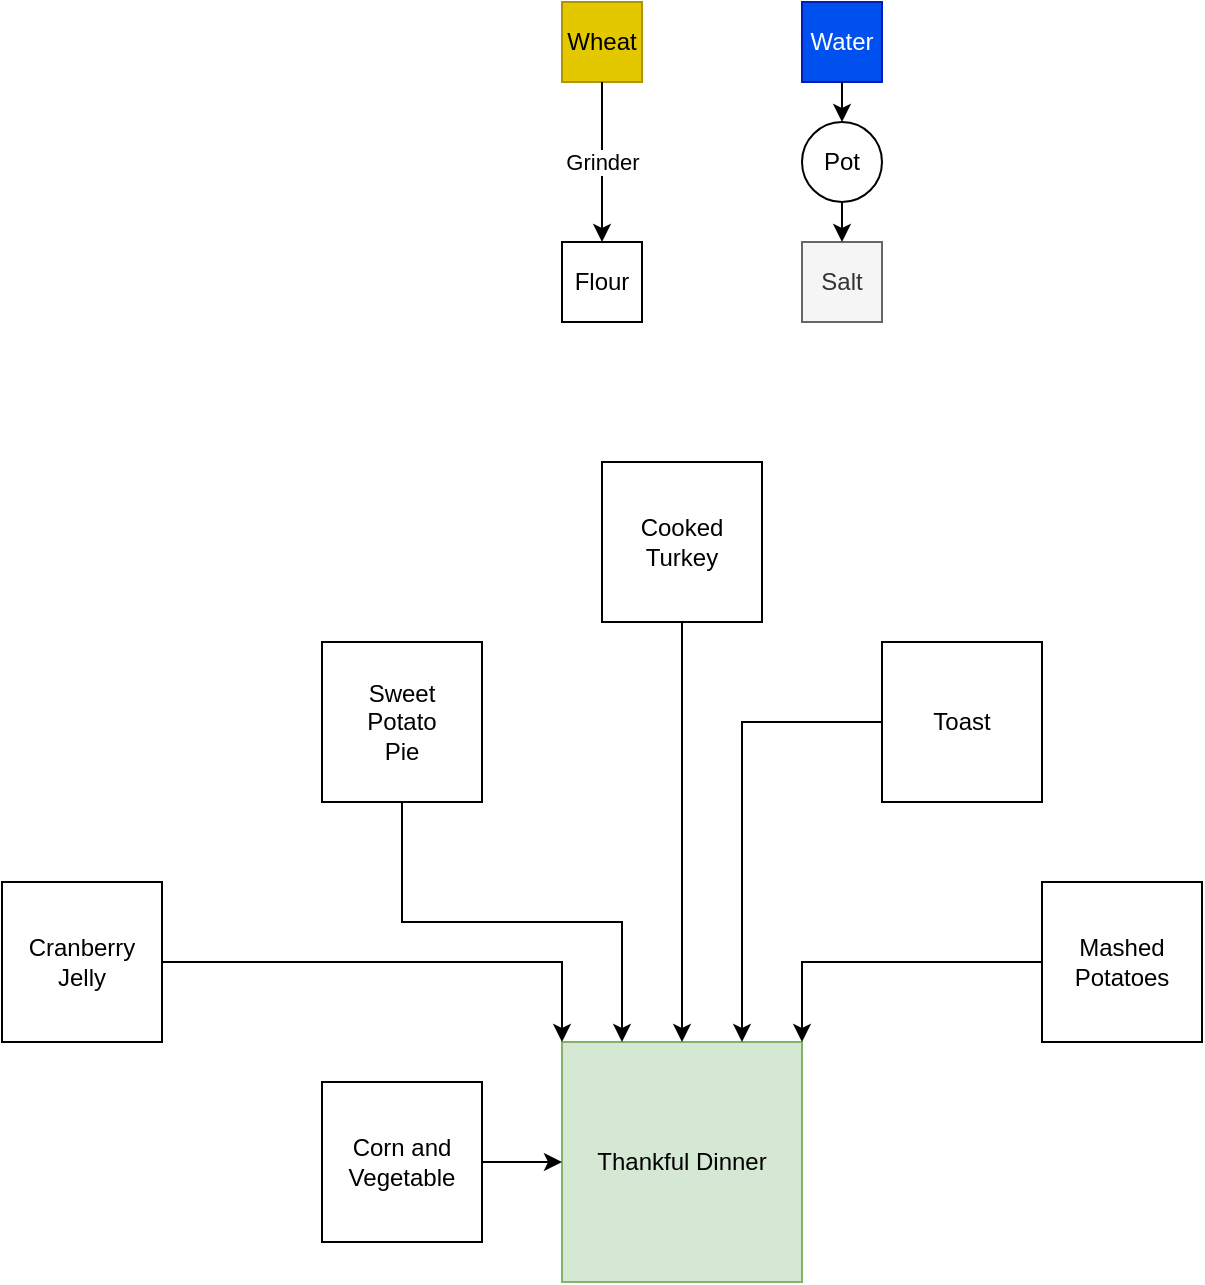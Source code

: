 <mxfile version="13.6.5" type="github">
  <diagram id="E6Eq9M-jHGRb96KLQHYH" name="Page-1">
    <mxGraphModel dx="1576" dy="1190" grid="1" gridSize="10" guides="1" tooltips="1" connect="1" arrows="1" fold="1" page="1" pageScale="1" pageWidth="827" pageHeight="1169" math="0" shadow="0">
      <root>
        <mxCell id="0" />
        <mxCell id="1" parent="0" />
        <mxCell id="uMygsS5gmDRHOYHxsyQk-1" value="Wheat" style="rounded=0;whiteSpace=wrap;html=1;fillColor=#e3c800;strokeColor=#B09500;" parent="1" vertex="1">
          <mxGeometry x="200" y="120" width="40" height="40" as="geometry" />
        </mxCell>
        <mxCell id="uMygsS5gmDRHOYHxsyQk-2" value="" style="endArrow=classic;html=1;fontColor=#000000;exitX=0.5;exitY=1;exitDx=0;exitDy=0;entryX=0.5;entryY=0;entryDx=0;entryDy=0;" parent="1" source="uMygsS5gmDRHOYHxsyQk-1" edge="1" target="aaTEEqOqEQQ5uZbAnoPO-1">
          <mxGeometry relative="1" as="geometry">
            <mxPoint x="240" y="210" as="sourcePoint" />
            <mxPoint x="220" y="200" as="targetPoint" />
          </mxGeometry>
        </mxCell>
        <mxCell id="uMygsS5gmDRHOYHxsyQk-3" value="Grinder" style="edgeLabel;resizable=0;html=1;align=center;verticalAlign=middle;" parent="uMygsS5gmDRHOYHxsyQk-2" connectable="0" vertex="1">
          <mxGeometry relative="1" as="geometry" />
        </mxCell>
        <mxCell id="uMygsS5gmDRHOYHxsyQk-4" value="Water" style="rounded=0;whiteSpace=wrap;html=1;fontColor=#ffffff;fillColor=#0050ef;strokeColor=#001DBC;" parent="1" vertex="1">
          <mxGeometry x="320" y="120" width="40" height="40" as="geometry" />
        </mxCell>
        <mxCell id="uMygsS5gmDRHOYHxsyQk-7" value="Salt" style="rounded=0;whiteSpace=wrap;html=1;fillColor=#f5f5f5;strokeColor=#666666;fontColor=#333333;" parent="1" vertex="1">
          <mxGeometry x="320" y="240" width="40" height="40" as="geometry" />
        </mxCell>
        <mxCell id="aaTEEqOqEQQ5uZbAnoPO-1" value="Flour" style="rounded=0;whiteSpace=wrap;html=1;fontColor=#000000;" vertex="1" parent="1">
          <mxGeometry x="200" y="240" width="40" height="40" as="geometry" />
        </mxCell>
        <mxCell id="aaTEEqOqEQQ5uZbAnoPO-2" value="Pot" style="ellipse;whiteSpace=wrap;html=1;aspect=fixed;fontColor=#000000;" vertex="1" parent="1">
          <mxGeometry x="320" y="180" width="40" height="40" as="geometry" />
        </mxCell>
        <mxCell id="aaTEEqOqEQQ5uZbAnoPO-6" value="" style="endArrow=classic;html=1;fontColor=#000000;entryX=0.5;entryY=0;entryDx=0;entryDy=0;exitX=0.5;exitY=1;exitDx=0;exitDy=0;" edge="1" parent="1" source="uMygsS5gmDRHOYHxsyQk-4" target="aaTEEqOqEQQ5uZbAnoPO-2">
          <mxGeometry width="50" height="50" relative="1" as="geometry">
            <mxPoint x="310" y="240" as="sourcePoint" />
            <mxPoint x="360" y="190" as="targetPoint" />
          </mxGeometry>
        </mxCell>
        <mxCell id="aaTEEqOqEQQ5uZbAnoPO-7" value="" style="endArrow=classic;html=1;fontColor=#000000;entryX=0.5;entryY=0;entryDx=0;entryDy=0;exitX=0.5;exitY=1;exitDx=0;exitDy=0;" edge="1" parent="1" source="aaTEEqOqEQQ5uZbAnoPO-2" target="uMygsS5gmDRHOYHxsyQk-7">
          <mxGeometry width="50" height="50" relative="1" as="geometry">
            <mxPoint x="280" y="330" as="sourcePoint" />
            <mxPoint x="330" y="280" as="targetPoint" />
          </mxGeometry>
        </mxCell>
        <mxCell id="aaTEEqOqEQQ5uZbAnoPO-9" value="Thankful Dinner" style="whiteSpace=wrap;html=1;aspect=fixed;fillColor=#d5e8d4;strokeColor=#82b366;" vertex="1" parent="1">
          <mxGeometry x="200" y="640" width="120" height="120" as="geometry" />
        </mxCell>
        <mxCell id="aaTEEqOqEQQ5uZbAnoPO-18" style="edgeStyle=orthogonalEdgeStyle;rounded=0;orthogonalLoop=1;jettySize=auto;html=1;entryX=0;entryY=0;entryDx=0;entryDy=0;fontColor=#000000;" edge="1" parent="1" source="aaTEEqOqEQQ5uZbAnoPO-10" target="aaTEEqOqEQQ5uZbAnoPO-9">
          <mxGeometry relative="1" as="geometry" />
        </mxCell>
        <mxCell id="aaTEEqOqEQQ5uZbAnoPO-10" value="&lt;div&gt;Cranberry&lt;/div&gt;&lt;div&gt; Jelly&lt;/div&gt;" style="whiteSpace=wrap;html=1;aspect=fixed;fontColor=#000000;" vertex="1" parent="1">
          <mxGeometry x="-80" y="560" width="80" height="80" as="geometry" />
        </mxCell>
        <mxCell id="aaTEEqOqEQQ5uZbAnoPO-19" style="edgeStyle=orthogonalEdgeStyle;rounded=0;orthogonalLoop=1;jettySize=auto;html=1;entryX=0.25;entryY=0;entryDx=0;entryDy=0;fontColor=#000000;exitX=0.5;exitY=1;exitDx=0;exitDy=0;" edge="1" parent="1" source="aaTEEqOqEQQ5uZbAnoPO-11" target="aaTEEqOqEQQ5uZbAnoPO-9">
          <mxGeometry relative="1" as="geometry" />
        </mxCell>
        <mxCell id="aaTEEqOqEQQ5uZbAnoPO-11" value="&lt;div&gt;Sweet &lt;br&gt;&lt;/div&gt;&lt;div&gt;Potato &lt;br&gt;&lt;/div&gt;&lt;div&gt;Pie&lt;/div&gt;" style="whiteSpace=wrap;html=1;aspect=fixed;fontColor=#000000;" vertex="1" parent="1">
          <mxGeometry x="80" y="440" width="80" height="80" as="geometry" />
        </mxCell>
        <mxCell id="aaTEEqOqEQQ5uZbAnoPO-20" style="edgeStyle=orthogonalEdgeStyle;rounded=0;orthogonalLoop=1;jettySize=auto;html=1;entryX=0.5;entryY=0;entryDx=0;entryDy=0;fontColor=#000000;" edge="1" parent="1" source="aaTEEqOqEQQ5uZbAnoPO-12" target="aaTEEqOqEQQ5uZbAnoPO-9">
          <mxGeometry relative="1" as="geometry" />
        </mxCell>
        <mxCell id="aaTEEqOqEQQ5uZbAnoPO-12" value="&lt;div&gt;Cooked&lt;/div&gt;&lt;div&gt; Turkey&lt;/div&gt;" style="whiteSpace=wrap;html=1;aspect=fixed;fontColor=#000000;" vertex="1" parent="1">
          <mxGeometry x="220" y="350" width="80" height="80" as="geometry" />
        </mxCell>
        <mxCell id="aaTEEqOqEQQ5uZbAnoPO-21" style="edgeStyle=orthogonalEdgeStyle;rounded=0;orthogonalLoop=1;jettySize=auto;html=1;entryX=0.75;entryY=0;entryDx=0;entryDy=0;fontColor=#000000;" edge="1" parent="1" source="aaTEEqOqEQQ5uZbAnoPO-13" target="aaTEEqOqEQQ5uZbAnoPO-9">
          <mxGeometry relative="1" as="geometry" />
        </mxCell>
        <mxCell id="aaTEEqOqEQQ5uZbAnoPO-13" value="Toast" style="whiteSpace=wrap;html=1;aspect=fixed;fontColor=#000000;" vertex="1" parent="1">
          <mxGeometry x="360" y="440" width="80" height="80" as="geometry" />
        </mxCell>
        <mxCell id="aaTEEqOqEQQ5uZbAnoPO-22" style="edgeStyle=orthogonalEdgeStyle;rounded=0;orthogonalLoop=1;jettySize=auto;html=1;entryX=1;entryY=0;entryDx=0;entryDy=0;fontColor=#000000;" edge="1" parent="1" source="aaTEEqOqEQQ5uZbAnoPO-14" target="aaTEEqOqEQQ5uZbAnoPO-9">
          <mxGeometry relative="1" as="geometry" />
        </mxCell>
        <mxCell id="aaTEEqOqEQQ5uZbAnoPO-14" value="&lt;div&gt;Mashed&lt;/div&gt;&lt;div&gt; Potatoes&lt;/div&gt;" style="whiteSpace=wrap;html=1;aspect=fixed;fontColor=#000000;" vertex="1" parent="1">
          <mxGeometry x="440" y="560" width="80" height="80" as="geometry" />
        </mxCell>
        <mxCell id="aaTEEqOqEQQ5uZbAnoPO-17" style="edgeStyle=orthogonalEdgeStyle;rounded=0;orthogonalLoop=1;jettySize=auto;html=1;entryX=0;entryY=0.5;entryDx=0;entryDy=0;fontColor=#000000;" edge="1" parent="1" source="aaTEEqOqEQQ5uZbAnoPO-16" target="aaTEEqOqEQQ5uZbAnoPO-9">
          <mxGeometry relative="1" as="geometry" />
        </mxCell>
        <mxCell id="aaTEEqOqEQQ5uZbAnoPO-16" value="&lt;div&gt;Corn and Vegetable&lt;br&gt;&lt;/div&gt;" style="whiteSpace=wrap;html=1;aspect=fixed;fontColor=#000000;" vertex="1" parent="1">
          <mxGeometry x="80" y="660" width="80" height="80" as="geometry" />
        </mxCell>
      </root>
    </mxGraphModel>
  </diagram>
</mxfile>
